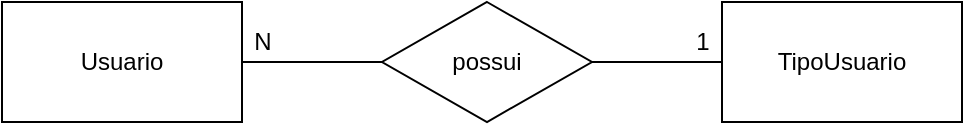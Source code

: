 <mxfile version="20.0.3" type="device" pages="2"><diagram id="8GPm5WA9jmbMiQ_sBbNw" name="Conceitual"><mxGraphModel dx="1061" dy="576" grid="1" gridSize="10" guides="1" tooltips="1" connect="1" arrows="1" fold="1" page="1" pageScale="1" pageWidth="827" pageHeight="1169" math="0" shadow="0"><root><mxCell id="0"/><mxCell id="1" parent="0"/><mxCell id="Q7VedjzmikMCqYdG3Mt2-4" value="" style="edgeStyle=orthogonalEdgeStyle;rounded=0;orthogonalLoop=1;jettySize=auto;html=1;endArrow=none;endFill=0;" edge="1" parent="1" source="Q7VedjzmikMCqYdG3Mt2-1" target="Q7VedjzmikMCqYdG3Mt2-3"><mxGeometry relative="1" as="geometry"/></mxCell><mxCell id="Q7VedjzmikMCqYdG3Mt2-1" value="Usuario" style="rounded=0;whiteSpace=wrap;html=1;" vertex="1" parent="1"><mxGeometry x="190" y="200" width="120" height="60" as="geometry"/></mxCell><mxCell id="Q7VedjzmikMCqYdG3Mt2-2" value="TipoUsuario" style="rounded=0;whiteSpace=wrap;html=1;" vertex="1" parent="1"><mxGeometry x="550" y="200" width="120" height="60" as="geometry"/></mxCell><mxCell id="Q7VedjzmikMCqYdG3Mt2-5" value="" style="edgeStyle=orthogonalEdgeStyle;rounded=0;orthogonalLoop=1;jettySize=auto;html=1;endArrow=none;endFill=0;" edge="1" parent="1" source="Q7VedjzmikMCqYdG3Mt2-3" target="Q7VedjzmikMCqYdG3Mt2-2"><mxGeometry relative="1" as="geometry"/></mxCell><mxCell id="Q7VedjzmikMCqYdG3Mt2-3" value="possui" style="rhombus;whiteSpace=wrap;html=1;" vertex="1" parent="1"><mxGeometry x="380" y="200" width="105" height="60" as="geometry"/></mxCell><mxCell id="Q7VedjzmikMCqYdG3Mt2-6" value="N" style="text;html=1;align=center;verticalAlign=middle;resizable=0;points=[];autosize=1;strokeColor=none;fillColor=none;" vertex="1" parent="1"><mxGeometry x="305" y="205" width="30" height="30" as="geometry"/></mxCell><mxCell id="Q7VedjzmikMCqYdG3Mt2-7" value="1" style="text;html=1;align=center;verticalAlign=middle;resizable=0;points=[];autosize=1;strokeColor=none;fillColor=none;" vertex="1" parent="1"><mxGeometry x="525" y="205" width="30" height="30" as="geometry"/></mxCell></root></mxGraphModel></diagram><diagram id="9I8LSE7qMmO-dhIAtpkC" name="Lógico"><mxGraphModel dx="884" dy="480" grid="1" gridSize="10" guides="1" tooltips="1" connect="1" arrows="1" fold="1" page="1" pageScale="1" pageWidth="827" pageHeight="1169" math="0" shadow="0"><root><mxCell id="0"/><mxCell id="1" parent="0"/><mxCell id="WLDSAAfd4Hyd2ZZiNK3i-5" value="TipoUsuario" style="shape=table;startSize=30;container=1;collapsible=1;childLayout=tableLayout;fixedRows=1;rowLines=0;fontStyle=1;align=center;resizeLast=1;" vertex="1" parent="1"><mxGeometry x="150" y="140" width="210" height="110" as="geometry"/></mxCell><mxCell id="WLDSAAfd4Hyd2ZZiNK3i-6" value="" style="shape=tableRow;horizontal=0;startSize=0;swimlaneHead=0;swimlaneBody=0;fillColor=none;collapsible=0;dropTarget=0;points=[[0,0.5],[1,0.5]];portConstraint=eastwest;top=0;left=0;right=0;bottom=1;" vertex="1" parent="WLDSAAfd4Hyd2ZZiNK3i-5"><mxGeometry y="30" width="210" height="30" as="geometry"/></mxCell><mxCell id="WLDSAAfd4Hyd2ZZiNK3i-7" value="PK" style="shape=partialRectangle;connectable=0;fillColor=none;top=0;left=0;bottom=0;right=0;fontStyle=1;overflow=hidden;" vertex="1" parent="WLDSAAfd4Hyd2ZZiNK3i-6"><mxGeometry width="30" height="30" as="geometry"><mxRectangle width="30" height="30" as="alternateBounds"/></mxGeometry></mxCell><mxCell id="WLDSAAfd4Hyd2ZZiNK3i-8" value="idTipoUsuario" style="shape=partialRectangle;connectable=0;fillColor=none;top=0;left=0;bottom=0;right=0;align=left;spacingLeft=6;fontStyle=5;overflow=hidden;" vertex="1" parent="WLDSAAfd4Hyd2ZZiNK3i-6"><mxGeometry x="30" width="180" height="30" as="geometry"><mxRectangle width="180" height="30" as="alternateBounds"/></mxGeometry></mxCell><mxCell id="WLDSAAfd4Hyd2ZZiNK3i-9" value="" style="shape=tableRow;horizontal=0;startSize=0;swimlaneHead=0;swimlaneBody=0;fillColor=none;collapsible=0;dropTarget=0;points=[[0,0.5],[1,0.5]];portConstraint=eastwest;top=0;left=0;right=0;bottom=0;" vertex="1" parent="WLDSAAfd4Hyd2ZZiNK3i-5"><mxGeometry y="60" width="210" height="30" as="geometry"/></mxCell><mxCell id="WLDSAAfd4Hyd2ZZiNK3i-10" value="" style="shape=partialRectangle;connectable=0;fillColor=none;top=0;left=0;bottom=0;right=0;editable=1;overflow=hidden;" vertex="1" parent="WLDSAAfd4Hyd2ZZiNK3i-9"><mxGeometry width="30" height="30" as="geometry"><mxRectangle width="30" height="30" as="alternateBounds"/></mxGeometry></mxCell><mxCell id="WLDSAAfd4Hyd2ZZiNK3i-11" value="tituloTipoUsuario: Varchar(50)" style="shape=partialRectangle;connectable=0;fillColor=none;top=0;left=0;bottom=0;right=0;align=left;spacingLeft=6;overflow=hidden;" vertex="1" parent="WLDSAAfd4Hyd2ZZiNK3i-9"><mxGeometry x="30" width="180" height="30" as="geometry"><mxRectangle width="180" height="30" as="alternateBounds"/></mxGeometry></mxCell><mxCell id="WLDSAAfd4Hyd2ZZiNK3i-18" value="Usuario" style="shape=table;startSize=30;container=1;collapsible=1;childLayout=tableLayout;fixedRows=1;rowLines=0;fontStyle=1;align=center;resizeLast=1;" vertex="1" parent="1"><mxGeometry x="520" y="30" width="180" height="220" as="geometry"/></mxCell><mxCell id="WLDSAAfd4Hyd2ZZiNK3i-28" value="" style="shape=tableRow;horizontal=0;startSize=0;swimlaneHead=0;swimlaneBody=0;fillColor=none;collapsible=0;dropTarget=0;points=[[0,0.5],[1,0.5]];portConstraint=eastwest;top=0;left=0;right=0;bottom=0;" vertex="1" parent="WLDSAAfd4Hyd2ZZiNK3i-18"><mxGeometry y="30" width="180" height="30" as="geometry"/></mxCell><mxCell id="WLDSAAfd4Hyd2ZZiNK3i-29" value="PK" style="shape=partialRectangle;connectable=0;fillColor=none;top=0;left=0;bottom=0;right=0;editable=1;overflow=hidden;fontStyle=1" vertex="1" parent="WLDSAAfd4Hyd2ZZiNK3i-28"><mxGeometry width="30" height="30" as="geometry"><mxRectangle width="30" height="30" as="alternateBounds"/></mxGeometry></mxCell><mxCell id="WLDSAAfd4Hyd2ZZiNK3i-30" value="idUsuario" style="shape=partialRectangle;connectable=0;fillColor=none;top=0;left=0;bottom=0;right=0;align=left;spacingLeft=6;overflow=hidden;fontStyle=5" vertex="1" parent="WLDSAAfd4Hyd2ZZiNK3i-28"><mxGeometry x="30" width="150" height="30" as="geometry"><mxRectangle width="150" height="30" as="alternateBounds"/></mxGeometry></mxCell><mxCell id="WLDSAAfd4Hyd2ZZiNK3i-19" value="" style="shape=tableRow;horizontal=0;startSize=0;swimlaneHead=0;swimlaneBody=0;fillColor=none;collapsible=0;dropTarget=0;points=[[0,0.5],[1,0.5]];portConstraint=eastwest;top=0;left=0;right=0;bottom=1;" vertex="1" parent="WLDSAAfd4Hyd2ZZiNK3i-18"><mxGeometry y="60" width="180" height="30" as="geometry"/></mxCell><mxCell id="WLDSAAfd4Hyd2ZZiNK3i-20" value="FK" style="shape=partialRectangle;connectable=0;fillColor=none;top=0;left=0;bottom=0;right=0;fontStyle=1;overflow=hidden;" vertex="1" parent="WLDSAAfd4Hyd2ZZiNK3i-19"><mxGeometry width="30" height="30" as="geometry"><mxRectangle width="30" height="30" as="alternateBounds"/></mxGeometry></mxCell><mxCell id="WLDSAAfd4Hyd2ZZiNK3i-21" value="idTipoUsuario" style="shape=partialRectangle;connectable=0;fillColor=none;top=0;left=0;bottom=0;right=0;align=left;spacingLeft=6;fontStyle=5;overflow=hidden;" vertex="1" parent="WLDSAAfd4Hyd2ZZiNK3i-19"><mxGeometry x="30" width="150" height="30" as="geometry"><mxRectangle width="150" height="30" as="alternateBounds"/></mxGeometry></mxCell><mxCell id="WLDSAAfd4Hyd2ZZiNK3i-22" value="" style="shape=tableRow;horizontal=0;startSize=0;swimlaneHead=0;swimlaneBody=0;fillColor=none;collapsible=0;dropTarget=0;points=[[0,0.5],[1,0.5]];portConstraint=eastwest;top=0;left=0;right=0;bottom=0;" vertex="1" parent="WLDSAAfd4Hyd2ZZiNK3i-18"><mxGeometry y="90" width="180" height="30" as="geometry"/></mxCell><mxCell id="WLDSAAfd4Hyd2ZZiNK3i-23" value="" style="shape=partialRectangle;connectable=0;fillColor=none;top=0;left=0;bottom=0;right=0;editable=1;overflow=hidden;" vertex="1" parent="WLDSAAfd4Hyd2ZZiNK3i-22"><mxGeometry width="30" height="30" as="geometry"><mxRectangle width="30" height="30" as="alternateBounds"/></mxGeometry></mxCell><mxCell id="WLDSAAfd4Hyd2ZZiNK3i-24" value="nome: VarChar(50)" style="shape=partialRectangle;connectable=0;fillColor=none;top=0;left=0;bottom=0;right=0;align=left;spacingLeft=6;overflow=hidden;" vertex="1" parent="WLDSAAfd4Hyd2ZZiNK3i-22"><mxGeometry x="30" width="150" height="30" as="geometry"><mxRectangle width="150" height="30" as="alternateBounds"/></mxGeometry></mxCell><mxCell id="WLDSAAfd4Hyd2ZZiNK3i-25" value="" style="shape=tableRow;horizontal=0;startSize=0;swimlaneHead=0;swimlaneBody=0;fillColor=none;collapsible=0;dropTarget=0;points=[[0,0.5],[1,0.5]];portConstraint=eastwest;top=0;left=0;right=0;bottom=0;" vertex="1" parent="WLDSAAfd4Hyd2ZZiNK3i-18"><mxGeometry y="120" width="180" height="30" as="geometry"/></mxCell><mxCell id="WLDSAAfd4Hyd2ZZiNK3i-26" value="" style="shape=partialRectangle;connectable=0;fillColor=none;top=0;left=0;bottom=0;right=0;editable=1;overflow=hidden;" vertex="1" parent="WLDSAAfd4Hyd2ZZiNK3i-25"><mxGeometry width="30" height="30" as="geometry"><mxRectangle width="30" height="30" as="alternateBounds"/></mxGeometry></mxCell><mxCell id="WLDSAAfd4Hyd2ZZiNK3i-27" value="email: VarChar(256)" style="shape=partialRectangle;connectable=0;fillColor=none;top=0;left=0;bottom=0;right=0;align=left;spacingLeft=6;overflow=hidden;" vertex="1" parent="WLDSAAfd4Hyd2ZZiNK3i-25"><mxGeometry x="30" width="150" height="30" as="geometry"><mxRectangle width="150" height="30" as="alternateBounds"/></mxGeometry></mxCell><mxCell id="WLDSAAfd4Hyd2ZZiNK3i-34" value="" style="shape=tableRow;horizontal=0;startSize=0;swimlaneHead=0;swimlaneBody=0;fillColor=none;collapsible=0;dropTarget=0;points=[[0,0.5],[1,0.5]];portConstraint=eastwest;top=0;left=0;right=0;bottom=0;" vertex="1" parent="WLDSAAfd4Hyd2ZZiNK3i-18"><mxGeometry y="150" width="180" height="30" as="geometry"/></mxCell><mxCell id="WLDSAAfd4Hyd2ZZiNK3i-35" value="" style="shape=partialRectangle;connectable=0;fillColor=none;top=0;left=0;bottom=0;right=0;editable=1;overflow=hidden;" vertex="1" parent="WLDSAAfd4Hyd2ZZiNK3i-34"><mxGeometry width="30" height="30" as="geometry"><mxRectangle width="30" height="30" as="alternateBounds"/></mxGeometry></mxCell><mxCell id="WLDSAAfd4Hyd2ZZiNK3i-36" value="senha: VarChar(256)" style="shape=partialRectangle;connectable=0;fillColor=none;top=0;left=0;bottom=0;right=0;align=left;spacingLeft=6;overflow=hidden;" vertex="1" parent="WLDSAAfd4Hyd2ZZiNK3i-34"><mxGeometry x="30" width="150" height="30" as="geometry"><mxRectangle width="150" height="30" as="alternateBounds"/></mxGeometry></mxCell><mxCell id="WLDSAAfd4Hyd2ZZiNK3i-37" value="" style="shape=tableRow;horizontal=0;startSize=0;swimlaneHead=0;swimlaneBody=0;fillColor=none;collapsible=0;dropTarget=0;points=[[0,0.5],[1,0.5]];portConstraint=eastwest;top=0;left=0;right=0;bottom=0;" vertex="1" parent="WLDSAAfd4Hyd2ZZiNK3i-18"><mxGeometry y="180" width="180" height="30" as="geometry"/></mxCell><mxCell id="WLDSAAfd4Hyd2ZZiNK3i-38" value="" style="shape=partialRectangle;connectable=0;fillColor=none;top=0;left=0;bottom=0;right=0;editable=1;overflow=hidden;" vertex="1" parent="WLDSAAfd4Hyd2ZZiNK3i-37"><mxGeometry width="30" height="30" as="geometry"><mxRectangle width="30" height="30" as="alternateBounds"/></mxGeometry></mxCell><mxCell id="WLDSAAfd4Hyd2ZZiNK3i-39" value="status: bit" style="shape=partialRectangle;connectable=0;fillColor=none;top=0;left=0;bottom=0;right=0;align=left;spacingLeft=6;overflow=hidden;" vertex="1" parent="WLDSAAfd4Hyd2ZZiNK3i-37"><mxGeometry x="30" width="150" height="30" as="geometry"><mxRectangle width="150" height="30" as="alternateBounds"/></mxGeometry></mxCell><mxCell id="WLDSAAfd4Hyd2ZZiNK3i-40" value="" style="edgeStyle=entityRelationEdgeStyle;fontSize=12;html=1;endArrow=ERoneToMany;rounded=0;exitX=1;exitY=0.5;exitDx=0;exitDy=0;entryX=0;entryY=0.5;entryDx=0;entryDy=0;" edge="1" parent="1" source="WLDSAAfd4Hyd2ZZiNK3i-6" target="WLDSAAfd4Hyd2ZZiNK3i-19"><mxGeometry width="100" height="100" relative="1" as="geometry"><mxPoint x="390" y="270" as="sourcePoint"/><mxPoint x="490" y="170" as="targetPoint"/></mxGeometry></mxCell></root></mxGraphModel></diagram></mxfile>